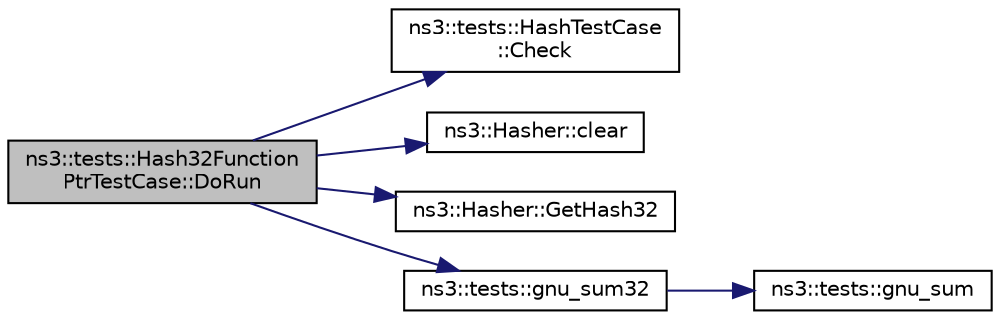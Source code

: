 digraph "ns3::tests::Hash32FunctionPtrTestCase::DoRun"
{
 // LATEX_PDF_SIZE
  edge [fontname="Helvetica",fontsize="10",labelfontname="Helvetica",labelfontsize="10"];
  node [fontname="Helvetica",fontsize="10",shape=record];
  rankdir="LR";
  Node1 [label="ns3::tests::Hash32Function\lPtrTestCase::DoRun",height=0.2,width=0.4,color="black", fillcolor="grey75", style="filled", fontcolor="black",tooltip="Implementation to actually run this TestCase."];
  Node1 -> Node2 [color="midnightblue",fontsize="10",style="solid",fontname="Helvetica"];
  Node2 [label="ns3::tests::HashTestCase\l::Check",height=0.2,width=0.4,color="black", fillcolor="white", style="filled",URL="$classns3_1_1tests_1_1_hash_test_case.html#affa1ef9dba875486a30c6f8723a22d61",tooltip="Check function."];
  Node1 -> Node3 [color="midnightblue",fontsize="10",style="solid",fontname="Helvetica"];
  Node3 [label="ns3::Hasher::clear",height=0.2,width=0.4,color="black", fillcolor="white", style="filled",URL="$classns3_1_1_hasher.html#a629108aa89019d84af8b2d85c7185f54",tooltip="Restore initial state."];
  Node1 -> Node4 [color="midnightblue",fontsize="10",style="solid",fontname="Helvetica"];
  Node4 [label="ns3::Hasher::GetHash32",height=0.2,width=0.4,color="black", fillcolor="white", style="filled",URL="$classns3_1_1_hasher.html#a3d194d6c66ea950b9a89d3465f913012",tooltip="Compute 32-bit hash of a byte buffer."];
  Node1 -> Node5 [color="midnightblue",fontsize="10",style="solid",fontname="Helvetica"];
  Node5 [label="ns3::tests::gnu_sum32",height=0.2,width=0.4,color="black", fillcolor="white", style="filled",URL="$group__hash-tests.html#ga0fb915a964be2e8c34be9f87874747f7",tooltip="A 32-bit hash function, based on gnu_sum()."];
  Node5 -> Node6 [color="midnightblue",fontsize="10",style="solid",fontname="Helvetica"];
  Node6 [label="ns3::tests::gnu_sum",height=0.2,width=0.4,color="black", fillcolor="white", style="filled",URL="$group__hash-tests.html#gadfa9c9c322d2cc9b27dbf4b1b338decc",tooltip="Simple hash function based on the GNU sum program."];
}
